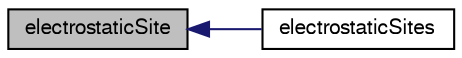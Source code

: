 digraph "electrostaticSite"
{
  bgcolor="transparent";
  edge [fontname="FreeSans",fontsize="10",labelfontname="FreeSans",labelfontsize="10"];
  node [fontname="FreeSans",fontsize="10",shape=record];
  rankdir="LR";
  Node542 [label="electrostaticSite",height=0.2,width=0.4,color="black", fillcolor="grey75", style="filled", fontcolor="black"];
  Node542 -> Node543 [dir="back",color="midnightblue",fontsize="10",style="solid",fontname="FreeSans"];
  Node543 [label="electrostaticSites",height=0.2,width=0.4,color="black",URL="$a24394.html#acbb6c3028a01fbf13c290affc3c5e013"];
}

